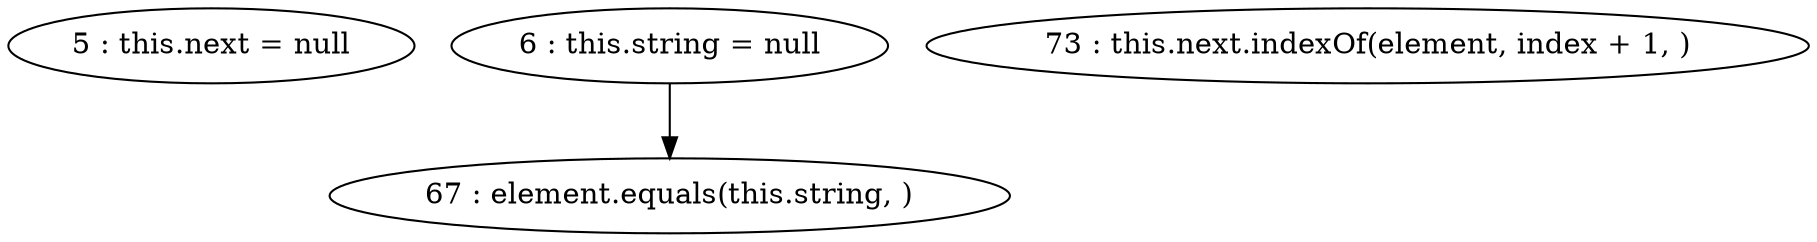 digraph G {
"5 : this.next = null"
"6 : this.string = null"
"6 : this.string = null" -> "67 : element.equals(this.string, )"
"67 : element.equals(this.string, )"
"73 : this.next.indexOf(element, index + 1, )"
}
